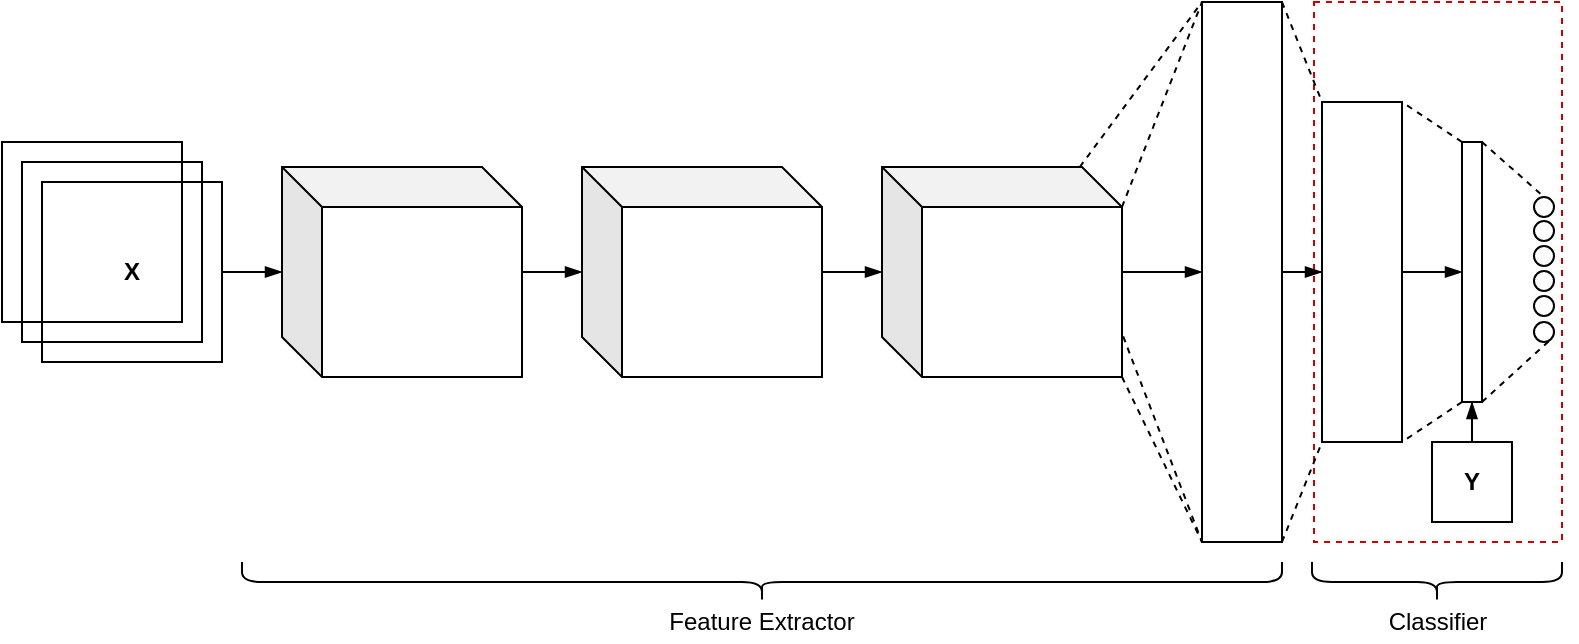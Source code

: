 <mxfile version="13.5.7" type="device"><diagram id="orrI6M6_A-F7BRZjZV5s" name="Page-1"><mxGraphModel dx="961" dy="631" grid="1" gridSize="10" guides="1" tooltips="1" connect="1" arrows="1" fold="1" page="1" pageScale="1" pageWidth="850" pageHeight="1100" math="0" shadow="0"><root><mxCell id="0"/><mxCell id="1" parent="0"/><mxCell id="WEQmukYWT_Rv4gfClEnP-1" value="" style="rounded=0;whiteSpace=wrap;html=1;fillColor=none;dashed=1;strokeColor=#CC0000;" vertex="1" parent="1"><mxGeometry x="716" y="130" width="124" height="270" as="geometry"/></mxCell><mxCell id="u59BTepN7WPodUqvsq8f-13" style="edgeStyle=orthogonalEdgeStyle;rounded=0;orthogonalLoop=1;jettySize=auto;html=1;endArrow=blockThin;endFill=1;" parent="1" source="u59BTepN7WPodUqvsq8f-1" target="u59BTepN7WPodUqvsq8f-11" edge="1"><mxGeometry relative="1" as="geometry"/></mxCell><mxCell id="u59BTepN7WPodUqvsq8f-1" value="" style="shape=cube;whiteSpace=wrap;html=1;boundedLbl=1;backgroundOutline=1;darkOpacity=0.05;darkOpacity2=0.1;fillColor=none;" parent="1" vertex="1"><mxGeometry x="200" y="212.5" width="120" height="105" as="geometry"/></mxCell><mxCell id="u59BTepN7WPodUqvsq8f-2" value="" style="rounded=0;whiteSpace=wrap;html=1;fillColor=none;" parent="1" vertex="1"><mxGeometry x="60" y="200" width="90" height="90" as="geometry"/></mxCell><mxCell id="u59BTepN7WPodUqvsq8f-3" value="" style="rounded=0;whiteSpace=wrap;html=1;fillColor=none;" parent="1" vertex="1"><mxGeometry x="70" y="210" width="90" height="90" as="geometry"/></mxCell><mxCell id="u59BTepN7WPodUqvsq8f-28" style="edgeStyle=orthogonalEdgeStyle;rounded=0;orthogonalLoop=1;jettySize=auto;html=1;endArrow=blockThin;endFill=1;" parent="1" source="u59BTepN7WPodUqvsq8f-4" target="u59BTepN7WPodUqvsq8f-1" edge="1"><mxGeometry relative="1" as="geometry"/></mxCell><mxCell id="u59BTepN7WPodUqvsq8f-4" value="&lt;b&gt;X&lt;/b&gt;" style="rounded=0;whiteSpace=wrap;html=1;fillColor=none;" parent="1" vertex="1"><mxGeometry x="80" y="220" width="90" height="90" as="geometry"/></mxCell><mxCell id="u59BTepN7WPodUqvsq8f-17" style="edgeStyle=orthogonalEdgeStyle;rounded=0;orthogonalLoop=1;jettySize=auto;html=1;endArrow=blockThin;endFill=1;" parent="1" source="u59BTepN7WPodUqvsq8f-11" target="u59BTepN7WPodUqvsq8f-14" edge="1"><mxGeometry relative="1" as="geometry"/></mxCell><mxCell id="u59BTepN7WPodUqvsq8f-11" value="" style="shape=cube;whiteSpace=wrap;html=1;boundedLbl=1;backgroundOutline=1;darkOpacity=0.05;darkOpacity2=0.1;fillColor=none;" parent="1" vertex="1"><mxGeometry x="350" y="212.5" width="120" height="105" as="geometry"/></mxCell><mxCell id="u59BTepN7WPodUqvsq8f-18" value="" style="edgeStyle=orthogonalEdgeStyle;rounded=0;orthogonalLoop=1;jettySize=auto;html=1;entryX=0;entryY=0.5;entryDx=0;entryDy=0;endArrow=blockThin;endFill=1;horizontal=0;" parent="1" source="u59BTepN7WPodUqvsq8f-14" target="u59BTepN7WPodUqvsq8f-15" edge="1"><mxGeometry relative="1" as="geometry"><mxPoint as="offset"/></mxGeometry></mxCell><mxCell id="u59BTepN7WPodUqvsq8f-14" value="" style="shape=cube;whiteSpace=wrap;html=1;boundedLbl=1;backgroundOutline=1;darkOpacity=0.05;darkOpacity2=0.1;fillColor=none;" parent="1" vertex="1"><mxGeometry x="500" y="212.5" width="120" height="105" as="geometry"/></mxCell><mxCell id="u59BTepN7WPodUqvsq8f-19" value="" style="edgeStyle=orthogonalEdgeStyle;rounded=0;orthogonalLoop=1;jettySize=auto;html=1;entryX=0;entryY=0.5;entryDx=0;entryDy=0;endArrow=blockThin;endFill=1;horizontal=0;" parent="1" source="u59BTepN7WPodUqvsq8f-24" target="u59BTepN7WPodUqvsq8f-16" edge="1"><mxGeometry y="5" relative="1" as="geometry"><mxPoint as="offset"/></mxGeometry></mxCell><mxCell id="u59BTepN7WPodUqvsq8f-27" style="edgeStyle=orthogonalEdgeStyle;rounded=0;orthogonalLoop=1;jettySize=auto;html=1;entryX=0;entryY=0.5;entryDx=0;entryDy=0;endArrow=blockThin;endFill=1;" parent="1" source="u59BTepN7WPodUqvsq8f-15" target="u59BTepN7WPodUqvsq8f-24" edge="1"><mxGeometry relative="1" as="geometry"/></mxCell><mxCell id="u59BTepN7WPodUqvsq8f-15" value="" style="rounded=0;whiteSpace=wrap;html=1;fillColor=none;" parent="1" vertex="1"><mxGeometry x="660" y="130" width="40" height="270" as="geometry"/></mxCell><mxCell id="u59BTepN7WPodUqvsq8f-23" style="edgeStyle=orthogonalEdgeStyle;rounded=0;orthogonalLoop=1;jettySize=auto;html=1;endArrow=blockThin;endFill=1;entryX=0.5;entryY=1;entryDx=0;entryDy=0;" parent="1" source="u59BTepN7WPodUqvsq8f-21" target="u59BTepN7WPodUqvsq8f-16" edge="1"><mxGeometry relative="1" as="geometry"><mxPoint x="835" y="310" as="targetPoint"/></mxGeometry></mxCell><mxCell id="u59BTepN7WPodUqvsq8f-21" value="&lt;b&gt;Y&lt;/b&gt;" style="whiteSpace=wrap;html=1;aspect=fixed;direction=south;fillColor=none;" parent="1" vertex="1"><mxGeometry x="775" y="350" width="40" height="40" as="geometry"/></mxCell><mxCell id="u59BTepN7WPodUqvsq8f-24" value="" style="rounded=0;whiteSpace=wrap;html=1;fillColor=none;" parent="1" vertex="1"><mxGeometry x="720" y="180" width="40" height="170" as="geometry"/></mxCell><mxCell id="u59BTepN7WPodUqvsq8f-30" value="" style="ellipse;whiteSpace=wrap;html=1;aspect=fixed;fillColor=none;" parent="1" vertex="1"><mxGeometry x="826" y="227.5" width="10" height="10" as="geometry"/></mxCell><mxCell id="u59BTepN7WPodUqvsq8f-31" value="" style="ellipse;whiteSpace=wrap;html=1;aspect=fixed;fillColor=none;" parent="1" vertex="1"><mxGeometry x="826" y="239.5" width="10" height="10" as="geometry"/></mxCell><mxCell id="u59BTepN7WPodUqvsq8f-32" value="" style="ellipse;whiteSpace=wrap;html=1;aspect=fixed;fillColor=none;" parent="1" vertex="1"><mxGeometry x="826" y="252" width="10" height="10" as="geometry"/></mxCell><mxCell id="u59BTepN7WPodUqvsq8f-33" value="" style="ellipse;whiteSpace=wrap;html=1;aspect=fixed;fillColor=none;" parent="1" vertex="1"><mxGeometry x="826" y="277" width="10" height="10" as="geometry"/></mxCell><mxCell id="u59BTepN7WPodUqvsq8f-34" value="" style="ellipse;whiteSpace=wrap;html=1;aspect=fixed;fillColor=none;" parent="1" vertex="1"><mxGeometry x="826" y="290" width="10" height="10" as="geometry"/></mxCell><mxCell id="u59BTepN7WPodUqvsq8f-35" value="" style="ellipse;whiteSpace=wrap;html=1;aspect=fixed;fillColor=none;" parent="1" vertex="1"><mxGeometry x="826" y="264.5" width="10" height="10" as="geometry"/></mxCell><mxCell id="u59BTepN7WPodUqvsq8f-16" value="" style="rounded=0;whiteSpace=wrap;html=1;fillColor=none;" parent="1" vertex="1"><mxGeometry x="790" y="200" width="10" height="130" as="geometry"/></mxCell><mxCell id="u59BTepN7WPodUqvsq8f-41" value="" style="endArrow=none;html=1;entryX=0.5;entryY=0;entryDx=0;entryDy=0;dashed=1;" parent="1" target="u59BTepN7WPodUqvsq8f-30" edge="1"><mxGeometry width="50" height="50" relative="1" as="geometry"><mxPoint x="800" y="200" as="sourcePoint"/><mxPoint x="660" y="300" as="targetPoint"/></mxGeometry></mxCell><mxCell id="u59BTepN7WPodUqvsq8f-42" value="" style="endArrow=none;html=1;entryX=1;entryY=1;entryDx=0;entryDy=0;exitX=1;exitY=1;exitDx=0;exitDy=0;dashed=1;" parent="1" source="u59BTepN7WPodUqvsq8f-16" target="u59BTepN7WPodUqvsq8f-34" edge="1"><mxGeometry width="50" height="50" relative="1" as="geometry"><mxPoint x="810" y="210" as="sourcePoint"/><mxPoint x="841" y="237.5" as="targetPoint"/></mxGeometry></mxCell><mxCell id="u59BTepN7WPodUqvsq8f-44" value="" style="endArrow=none;html=1;dashed=1;entryX=1;entryY=0;entryDx=0;entryDy=0;exitX=0;exitY=0;exitDx=0;exitDy=0;" parent="1" source="u59BTepN7WPodUqvsq8f-16" target="u59BTepN7WPodUqvsq8f-24" edge="1"><mxGeometry width="50" height="50" relative="1" as="geometry"><mxPoint x="610" y="350" as="sourcePoint"/><mxPoint x="660" y="300" as="targetPoint"/></mxGeometry></mxCell><mxCell id="u59BTepN7WPodUqvsq8f-45" value="" style="endArrow=none;html=1;dashed=1;entryX=1;entryY=1;entryDx=0;entryDy=0;exitX=0;exitY=1;exitDx=0;exitDy=0;" parent="1" source="u59BTepN7WPodUqvsq8f-16" target="u59BTepN7WPodUqvsq8f-24" edge="1"><mxGeometry width="50" height="50" relative="1" as="geometry"><mxPoint x="610" y="350" as="sourcePoint"/><mxPoint x="660" y="300" as="targetPoint"/></mxGeometry></mxCell><mxCell id="u59BTepN7WPodUqvsq8f-46" value="" style="endArrow=none;html=1;dashed=1;entryX=0;entryY=0;entryDx=0;entryDy=0;exitX=1;exitY=0;exitDx=0;exitDy=0;" parent="1" source="u59BTepN7WPodUqvsq8f-15" target="u59BTepN7WPodUqvsq8f-24" edge="1"><mxGeometry width="50" height="50" relative="1" as="geometry"><mxPoint x="610" y="350" as="sourcePoint"/><mxPoint x="660" y="300" as="targetPoint"/></mxGeometry></mxCell><mxCell id="u59BTepN7WPodUqvsq8f-47" value="" style="endArrow=none;html=1;dashed=1;entryX=0;entryY=1;entryDx=0;entryDy=0;exitX=1;exitY=1;exitDx=0;exitDy=0;" parent="1" source="u59BTepN7WPodUqvsq8f-15" target="u59BTepN7WPodUqvsq8f-24" edge="1"><mxGeometry width="50" height="50" relative="1" as="geometry"><mxPoint x="610" y="350" as="sourcePoint"/><mxPoint x="660" y="300" as="targetPoint"/></mxGeometry></mxCell><mxCell id="u59BTepN7WPodUqvsq8f-48" value="" style="endArrow=none;html=1;dashed=1;entryX=0;entryY=0;entryDx=0;entryDy=0;" parent="1" source="u59BTepN7WPodUqvsq8f-14" target="u59BTepN7WPodUqvsq8f-15" edge="1"><mxGeometry width="50" height="50" relative="1" as="geometry"><mxPoint x="610" y="350" as="sourcePoint"/><mxPoint x="660" y="300" as="targetPoint"/></mxGeometry></mxCell><mxCell id="u59BTepN7WPodUqvsq8f-49" value="" style="endArrow=none;dashed=1;html=1;strokeWidth=1;exitX=0;exitY=0;exitDx=120;exitDy=20;exitPerimeter=0;" parent="1" source="u59BTepN7WPodUqvsq8f-14" edge="1"><mxGeometry width="50" height="50" relative="1" as="geometry"><mxPoint x="610" y="350" as="sourcePoint"/><mxPoint x="660" y="130" as="targetPoint"/></mxGeometry></mxCell><mxCell id="u59BTepN7WPodUqvsq8f-50" value="" style="endArrow=none;html=1;dashed=1;entryX=0;entryY=1;entryDx=0;entryDy=0;exitX=1;exitY=1;exitDx=0;exitDy=0;exitPerimeter=0;" parent="1" source="u59BTepN7WPodUqvsq8f-14" target="u59BTepN7WPodUqvsq8f-15" edge="1"><mxGeometry width="50" height="50" relative="1" as="geometry"><mxPoint x="610" y="350" as="sourcePoint"/><mxPoint x="660" y="300" as="targetPoint"/></mxGeometry></mxCell><mxCell id="u59BTepN7WPodUqvsq8f-51" value="" style="endArrow=none;dashed=1;html=1;strokeWidth=1;exitX=1.005;exitY=0.807;exitDx=0;exitDy=0;exitPerimeter=0;entryX=0;entryY=1;entryDx=0;entryDy=0;" parent="1" source="u59BTepN7WPodUqvsq8f-14" target="u59BTepN7WPodUqvsq8f-15" edge="1"><mxGeometry width="50" height="50" relative="1" as="geometry"><mxPoint x="610" y="350" as="sourcePoint"/><mxPoint x="660" y="300" as="targetPoint"/></mxGeometry></mxCell><mxCell id="u59BTepN7WPodUqvsq8f-54" value="" style="shape=curlyBracket;whiteSpace=wrap;html=1;rounded=1;rotation=-90;size=0.5;" parent="1" vertex="1"><mxGeometry x="430" y="160" width="20" height="520" as="geometry"/></mxCell><mxCell id="u59BTepN7WPodUqvsq8f-55" value="Feature Extractor" style="text;html=1;strokeColor=none;fillColor=none;align=center;verticalAlign=middle;whiteSpace=wrap;rounded=0;" parent="1" vertex="1"><mxGeometry x="370" y="430" width="140" height="20" as="geometry"/></mxCell><mxCell id="WEQmukYWT_Rv4gfClEnP-2" value="" style="shape=curlyBracket;whiteSpace=wrap;html=1;rounded=1;rotation=-90;size=0.5;" vertex="1" parent="1"><mxGeometry x="767.5" y="357.5" width="20" height="125" as="geometry"/></mxCell><mxCell id="WEQmukYWT_Rv4gfClEnP-3" value="Classifier" style="text;html=1;strokeColor=none;fillColor=none;align=center;verticalAlign=middle;whiteSpace=wrap;rounded=0;" vertex="1" parent="1"><mxGeometry x="707.5" y="430" width="140" height="20" as="geometry"/></mxCell></root></mxGraphModel></diagram></mxfile>